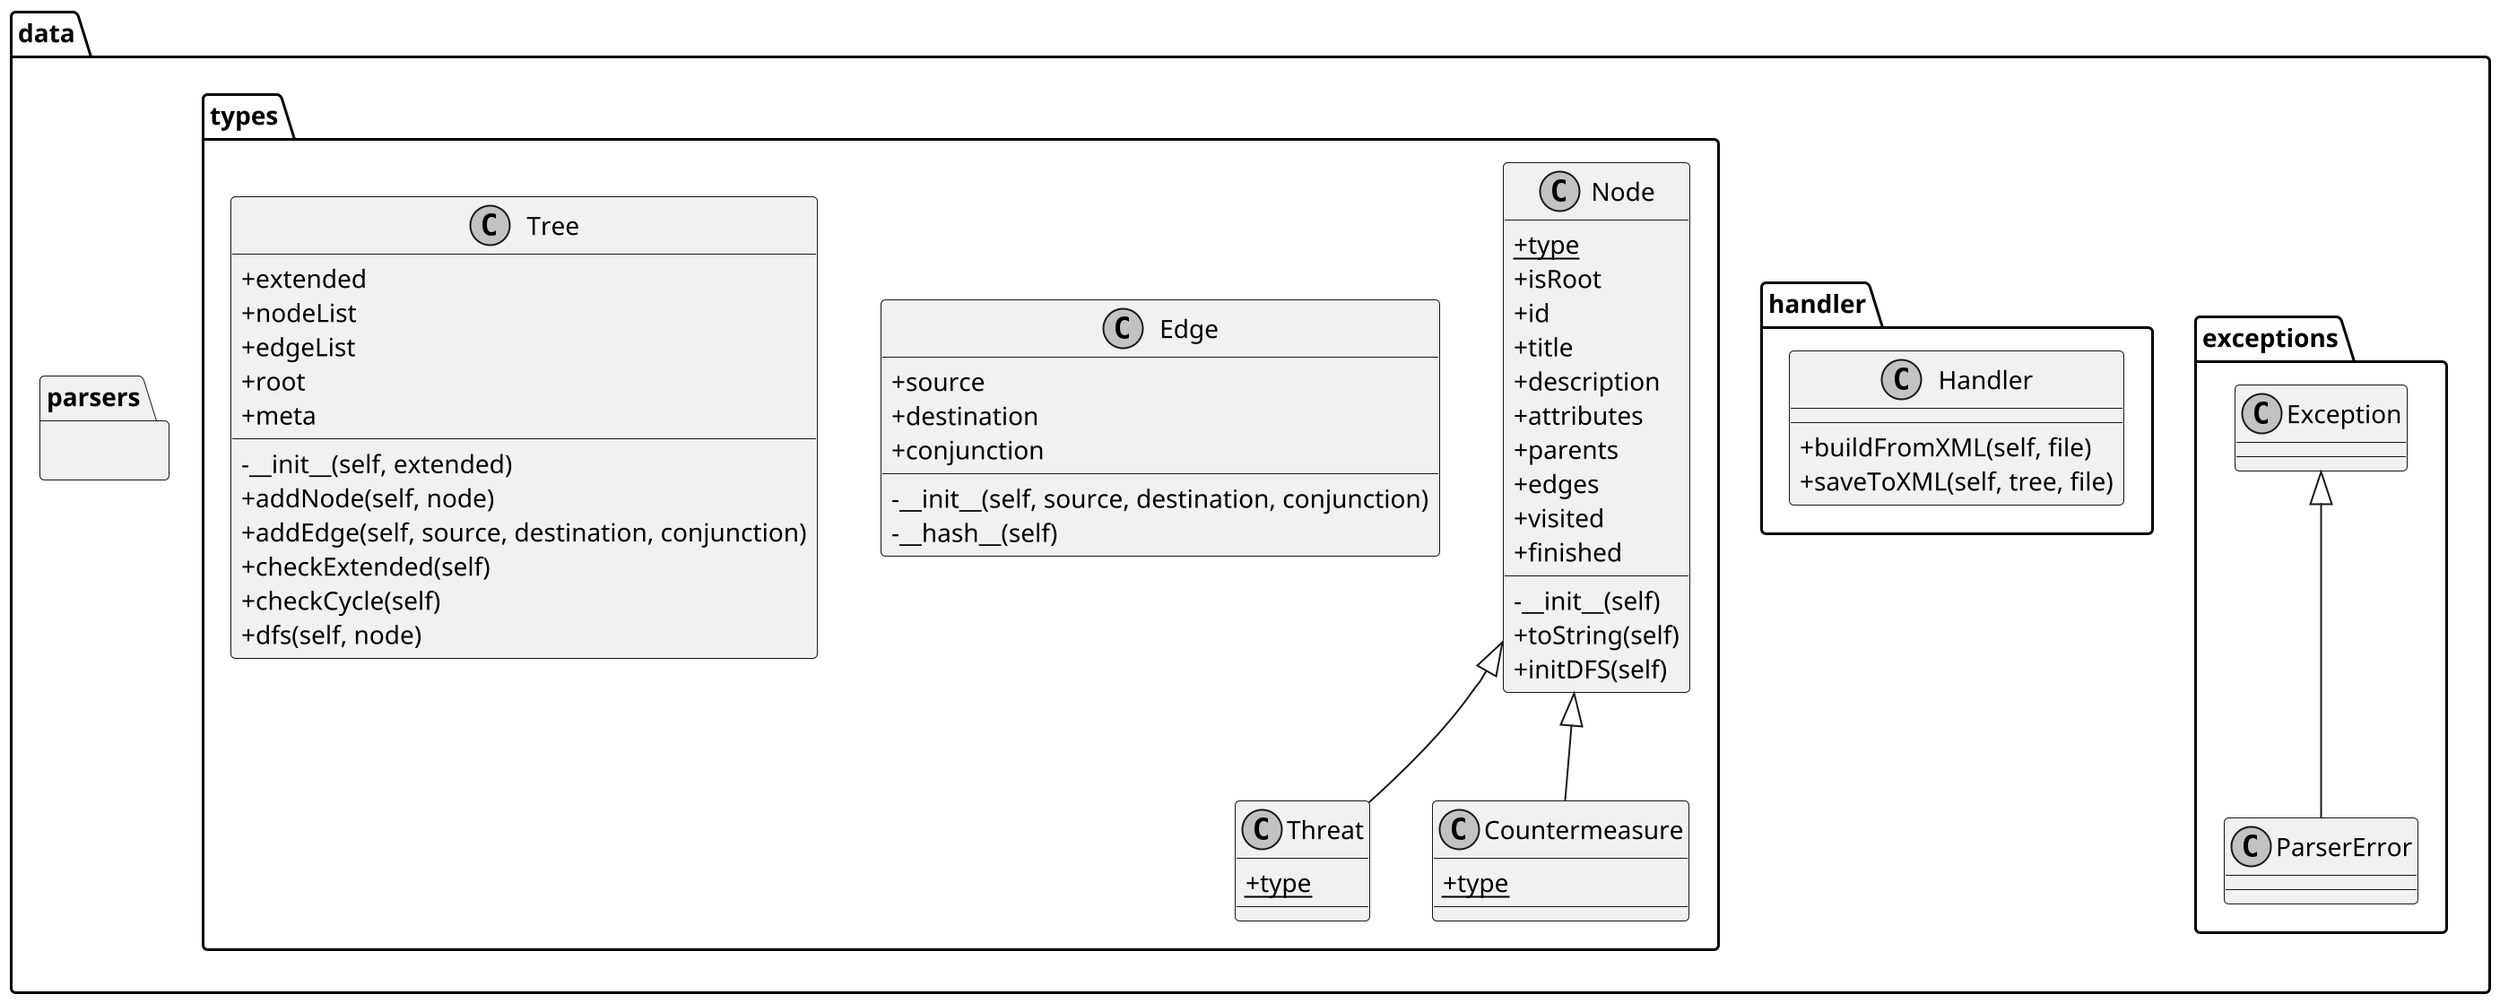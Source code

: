 @startuml
skinparam monochrome true
skinparam classAttributeIconSize 0
scale 2

namespace data {
  namespace exceptions {
    Exception <|-- ParserError
    class ParserError {
    }

  }
  namespace handler {
    class Handler {
      +buildFromXML(self, file)
      +saveToXML(self, tree, file)
    }

  }
  namespace parsers {
  }
  namespace types {
    class Node {
      {static} +type
      +isRoot
      +id
      +title
      +description
      +attributes
      +parents
      +edges
      +visited
      +finished
      -__init__(self)
      +toString(self)
      +initDFS(self)
    }

    Node <|-- Threat
    class Threat {
      {static} +type
    }

    Node <|-- Countermeasure
    class Countermeasure {
      {static} +type
    }

    class Edge {
      +source
      +destination
      +conjunction
      -__init__(self, source, destination, conjunction)
      -__hash__(self)
    }

    class Tree {
      +extended
      +nodeList
      +edgeList
      +root
      +meta
      -__init__(self, extended)
      +addNode(self, node)
      +addEdge(self, source, destination, conjunction)
      +checkExtended(self)
      +checkCycle(self)
      +dfs(self, node)
    }

  }
}

@enduml
